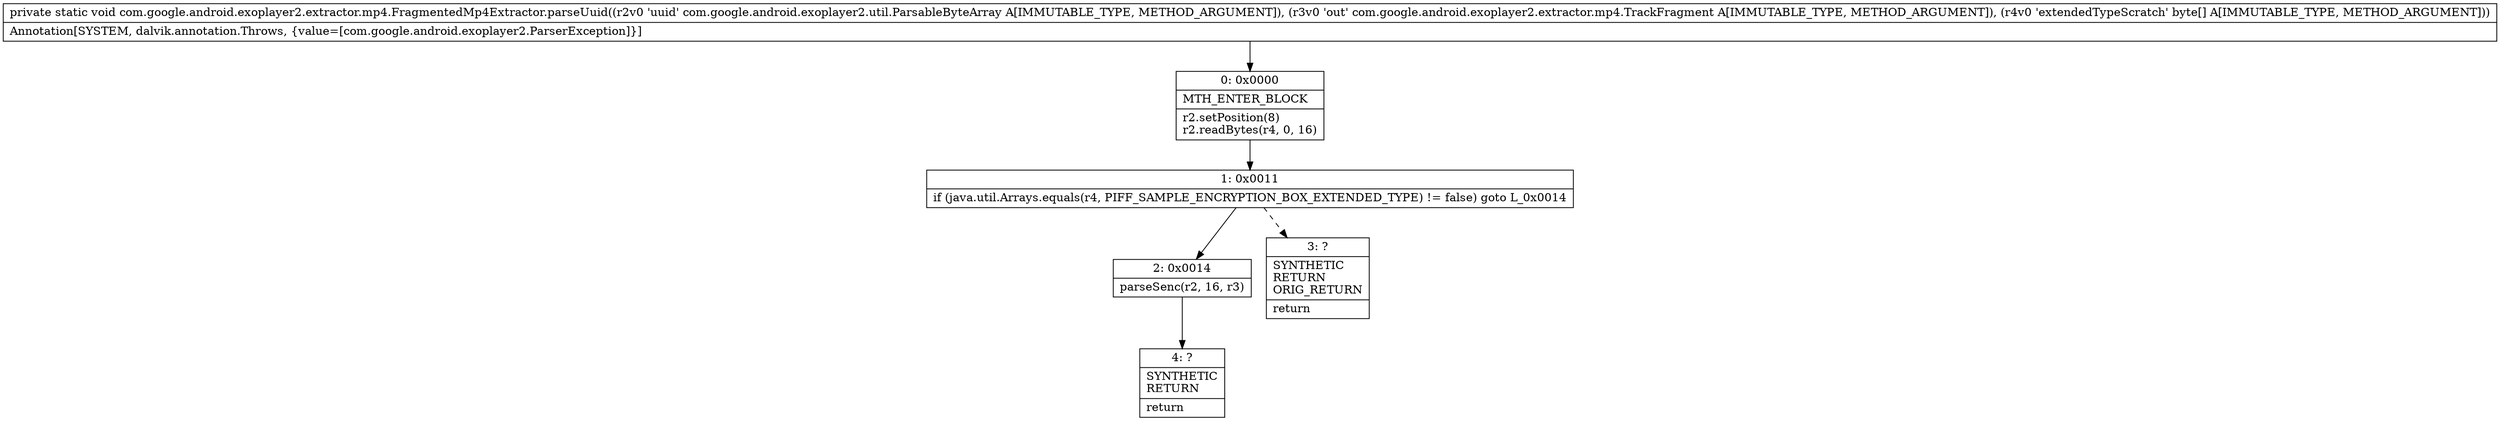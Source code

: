 digraph "CFG forcom.google.android.exoplayer2.extractor.mp4.FragmentedMp4Extractor.parseUuid(Lcom\/google\/android\/exoplayer2\/util\/ParsableByteArray;Lcom\/google\/android\/exoplayer2\/extractor\/mp4\/TrackFragment;[B)V" {
Node_0 [shape=record,label="{0\:\ 0x0000|MTH_ENTER_BLOCK\l|r2.setPosition(8)\lr2.readBytes(r4, 0, 16)\l}"];
Node_1 [shape=record,label="{1\:\ 0x0011|if (java.util.Arrays.equals(r4, PIFF_SAMPLE_ENCRYPTION_BOX_EXTENDED_TYPE) != false) goto L_0x0014\l}"];
Node_2 [shape=record,label="{2\:\ 0x0014|parseSenc(r2, 16, r3)\l}"];
Node_3 [shape=record,label="{3\:\ ?|SYNTHETIC\lRETURN\lORIG_RETURN\l|return\l}"];
Node_4 [shape=record,label="{4\:\ ?|SYNTHETIC\lRETURN\l|return\l}"];
MethodNode[shape=record,label="{private static void com.google.android.exoplayer2.extractor.mp4.FragmentedMp4Extractor.parseUuid((r2v0 'uuid' com.google.android.exoplayer2.util.ParsableByteArray A[IMMUTABLE_TYPE, METHOD_ARGUMENT]), (r3v0 'out' com.google.android.exoplayer2.extractor.mp4.TrackFragment A[IMMUTABLE_TYPE, METHOD_ARGUMENT]), (r4v0 'extendedTypeScratch' byte[] A[IMMUTABLE_TYPE, METHOD_ARGUMENT]))  | Annotation[SYSTEM, dalvik.annotation.Throws, \{value=[com.google.android.exoplayer2.ParserException]\}]\l}"];
MethodNode -> Node_0;
Node_0 -> Node_1;
Node_1 -> Node_2;
Node_1 -> Node_3[style=dashed];
Node_2 -> Node_4;
}

